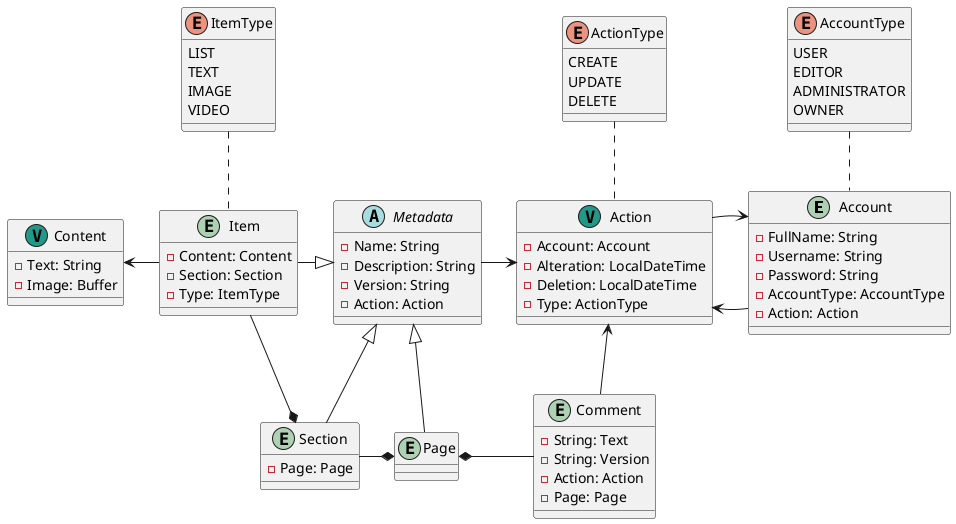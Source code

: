 @startuml
'https://plantuml.com/class-diagram'

entity Account
{
    - FullName: String
    - Username: String
    - Password: String
    - AccountType: AccountType
    - Action: Action
}

enum AccountType
{
    USER
    EDITOR
    ADMINISTRATOR
    OWNER
}

entity Action <<(V, #229988)>>
{
    - Account: Account
    - Alteration: LocalDateTime
    - Deletion: LocalDateTime
    - Type: ActionType
}

enum ActionType
{
    CREATE
    UPDATE
    DELETE
}

abstract class Metadata
{
    - Name: String
    - Description: String
    - Version: String
    - Action: Action
}

entity Page
{

}

entity Section
{
    - Page: Page
}

entity Item
{
    - Content: Content
    - Section: Section
    - Type: ItemType
}

enum ItemType
{
    LIST
    TEXT
    IMAGE
    VIDEO
}

entity Content <<(V, #229988)>>
{
    - Text: String
    - Image: Buffer
}

entity Comment
{
    - String: Text
    - String: Version
    - Action: Action
    - Page: Page
}

Account .up. AccountType
Account -left-> Action

Action -right-> Account
Action .up. ActionType

Metadata -right-> Action

Comment -up-> Action
Comment -left-* Page

Page -up-|> Metadata

Section -up-|> Metadata
Section -right-* Page

Item -right-|> Metadata
Item -down-* Section
Item -left-> Content
Item .up. ItemType


@enduml